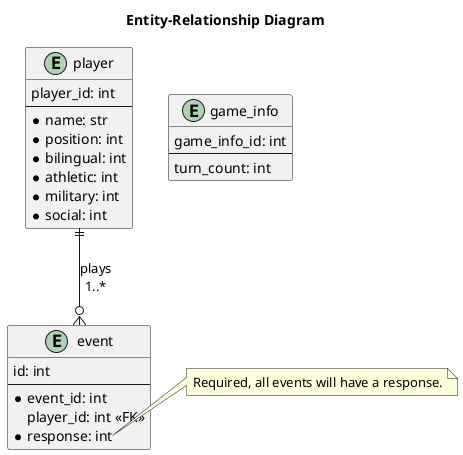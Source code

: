 ' help from https://jassielof.github.io/ERAssistantPlantUML/
@startuml Database

title "Entity-Relationship Diagram"

' an entry in the table `Players`
entity player {
    player_id: int
    --
    *name: str
    *position: int
    *bilingual: int
    *athletic: int
    *military: int
    *social: int
}

' an entry in the table `Events`
' each entry is added when a player completes an event during the game
entity event {
    id: int
    --
    *event_id: int
    player_id: int <<FK>>
    *response: int
}
note right of event::response
Required, all events will have a response.
end note

player ||--o{ event: plays\n1..*


' an entry in the table `GameInfo`
' this stores other miscellaneous game info of `GameManager`
' Ideally keep overwriting one row to only store the most recent game state.
entity game_info {
    game_info_id: int
    --
    turn_count: int
}

@enduml